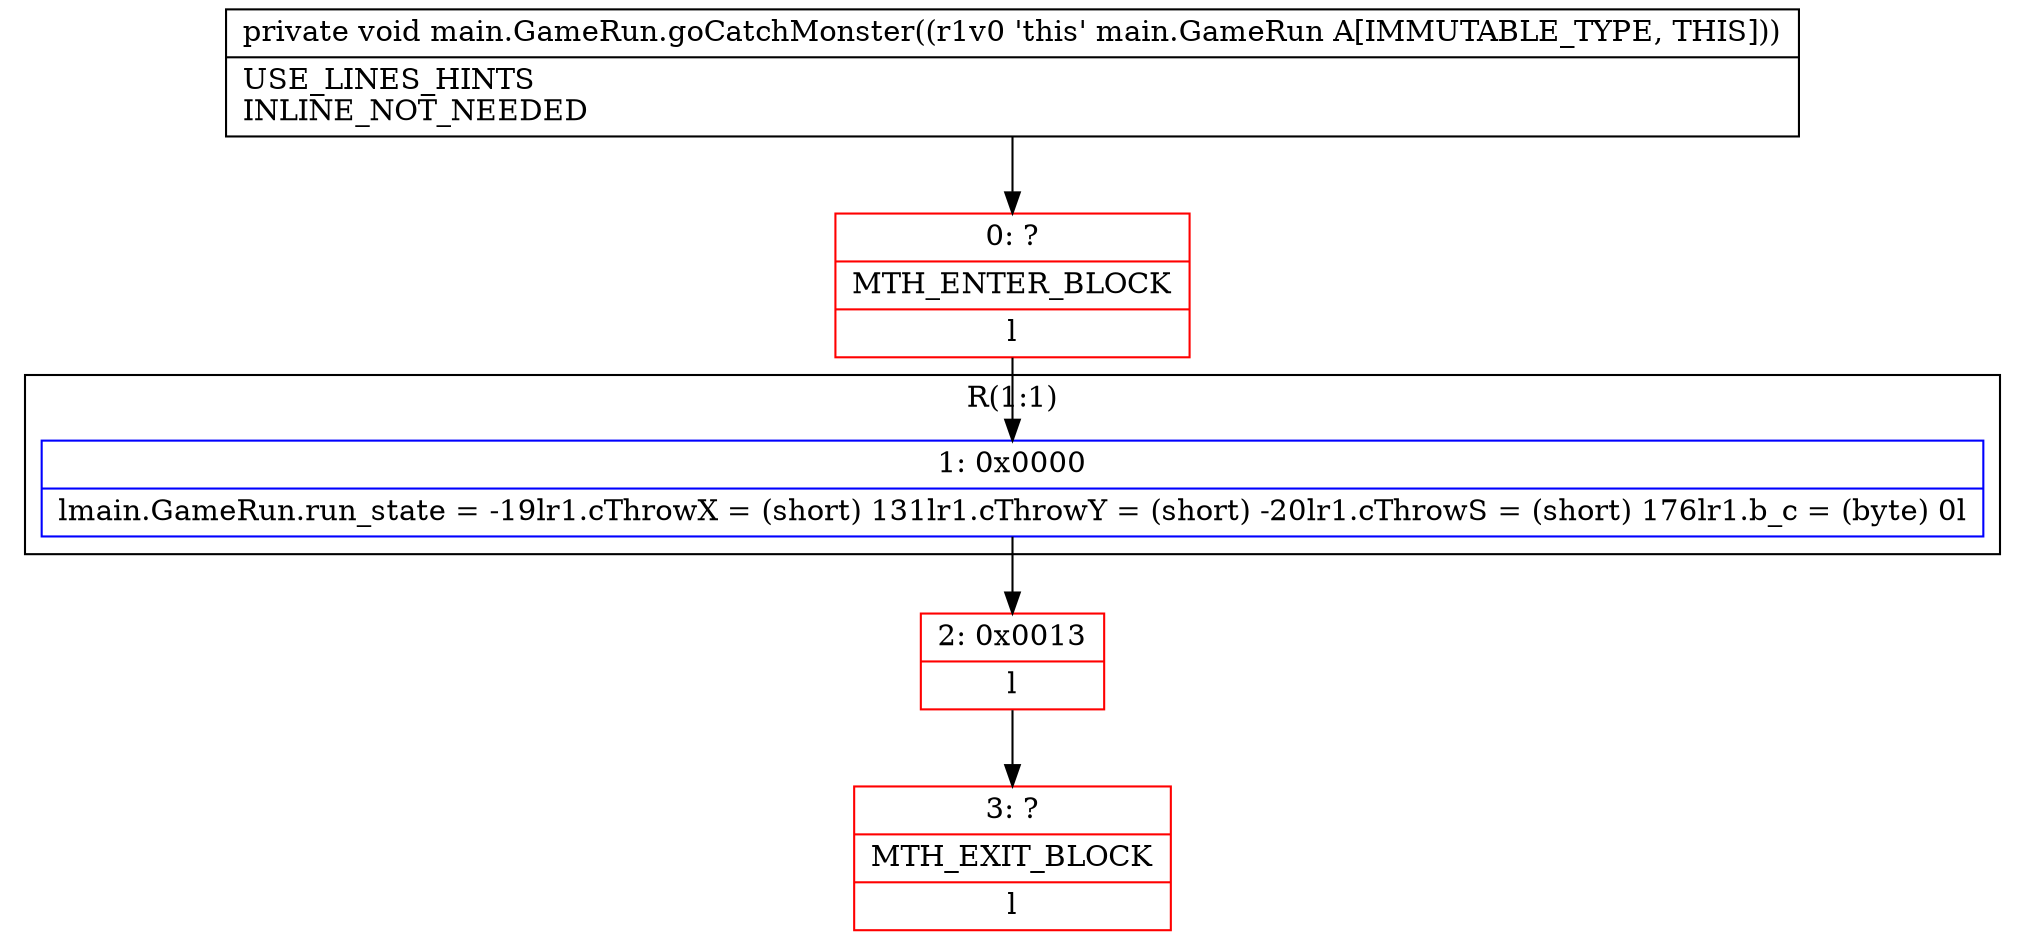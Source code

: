 digraph "CFG formain.GameRun.goCatchMonster()V" {
subgraph cluster_Region_548121206 {
label = "R(1:1)";
node [shape=record,color=blue];
Node_1 [shape=record,label="{1\:\ 0x0000|lmain.GameRun.run_state = \-19lr1.cThrowX = (short) 131lr1.cThrowY = (short) \-20lr1.cThrowS = (short) 176lr1.b_c = (byte) 0l}"];
}
Node_0 [shape=record,color=red,label="{0\:\ ?|MTH_ENTER_BLOCK\l|l}"];
Node_2 [shape=record,color=red,label="{2\:\ 0x0013|l}"];
Node_3 [shape=record,color=red,label="{3\:\ ?|MTH_EXIT_BLOCK\l|l}"];
MethodNode[shape=record,label="{private void main.GameRun.goCatchMonster((r1v0 'this' main.GameRun A[IMMUTABLE_TYPE, THIS]))  | USE_LINES_HINTS\lINLINE_NOT_NEEDED\l}"];
MethodNode -> Node_0;
Node_1 -> Node_2;
Node_0 -> Node_1;
Node_2 -> Node_3;
}

